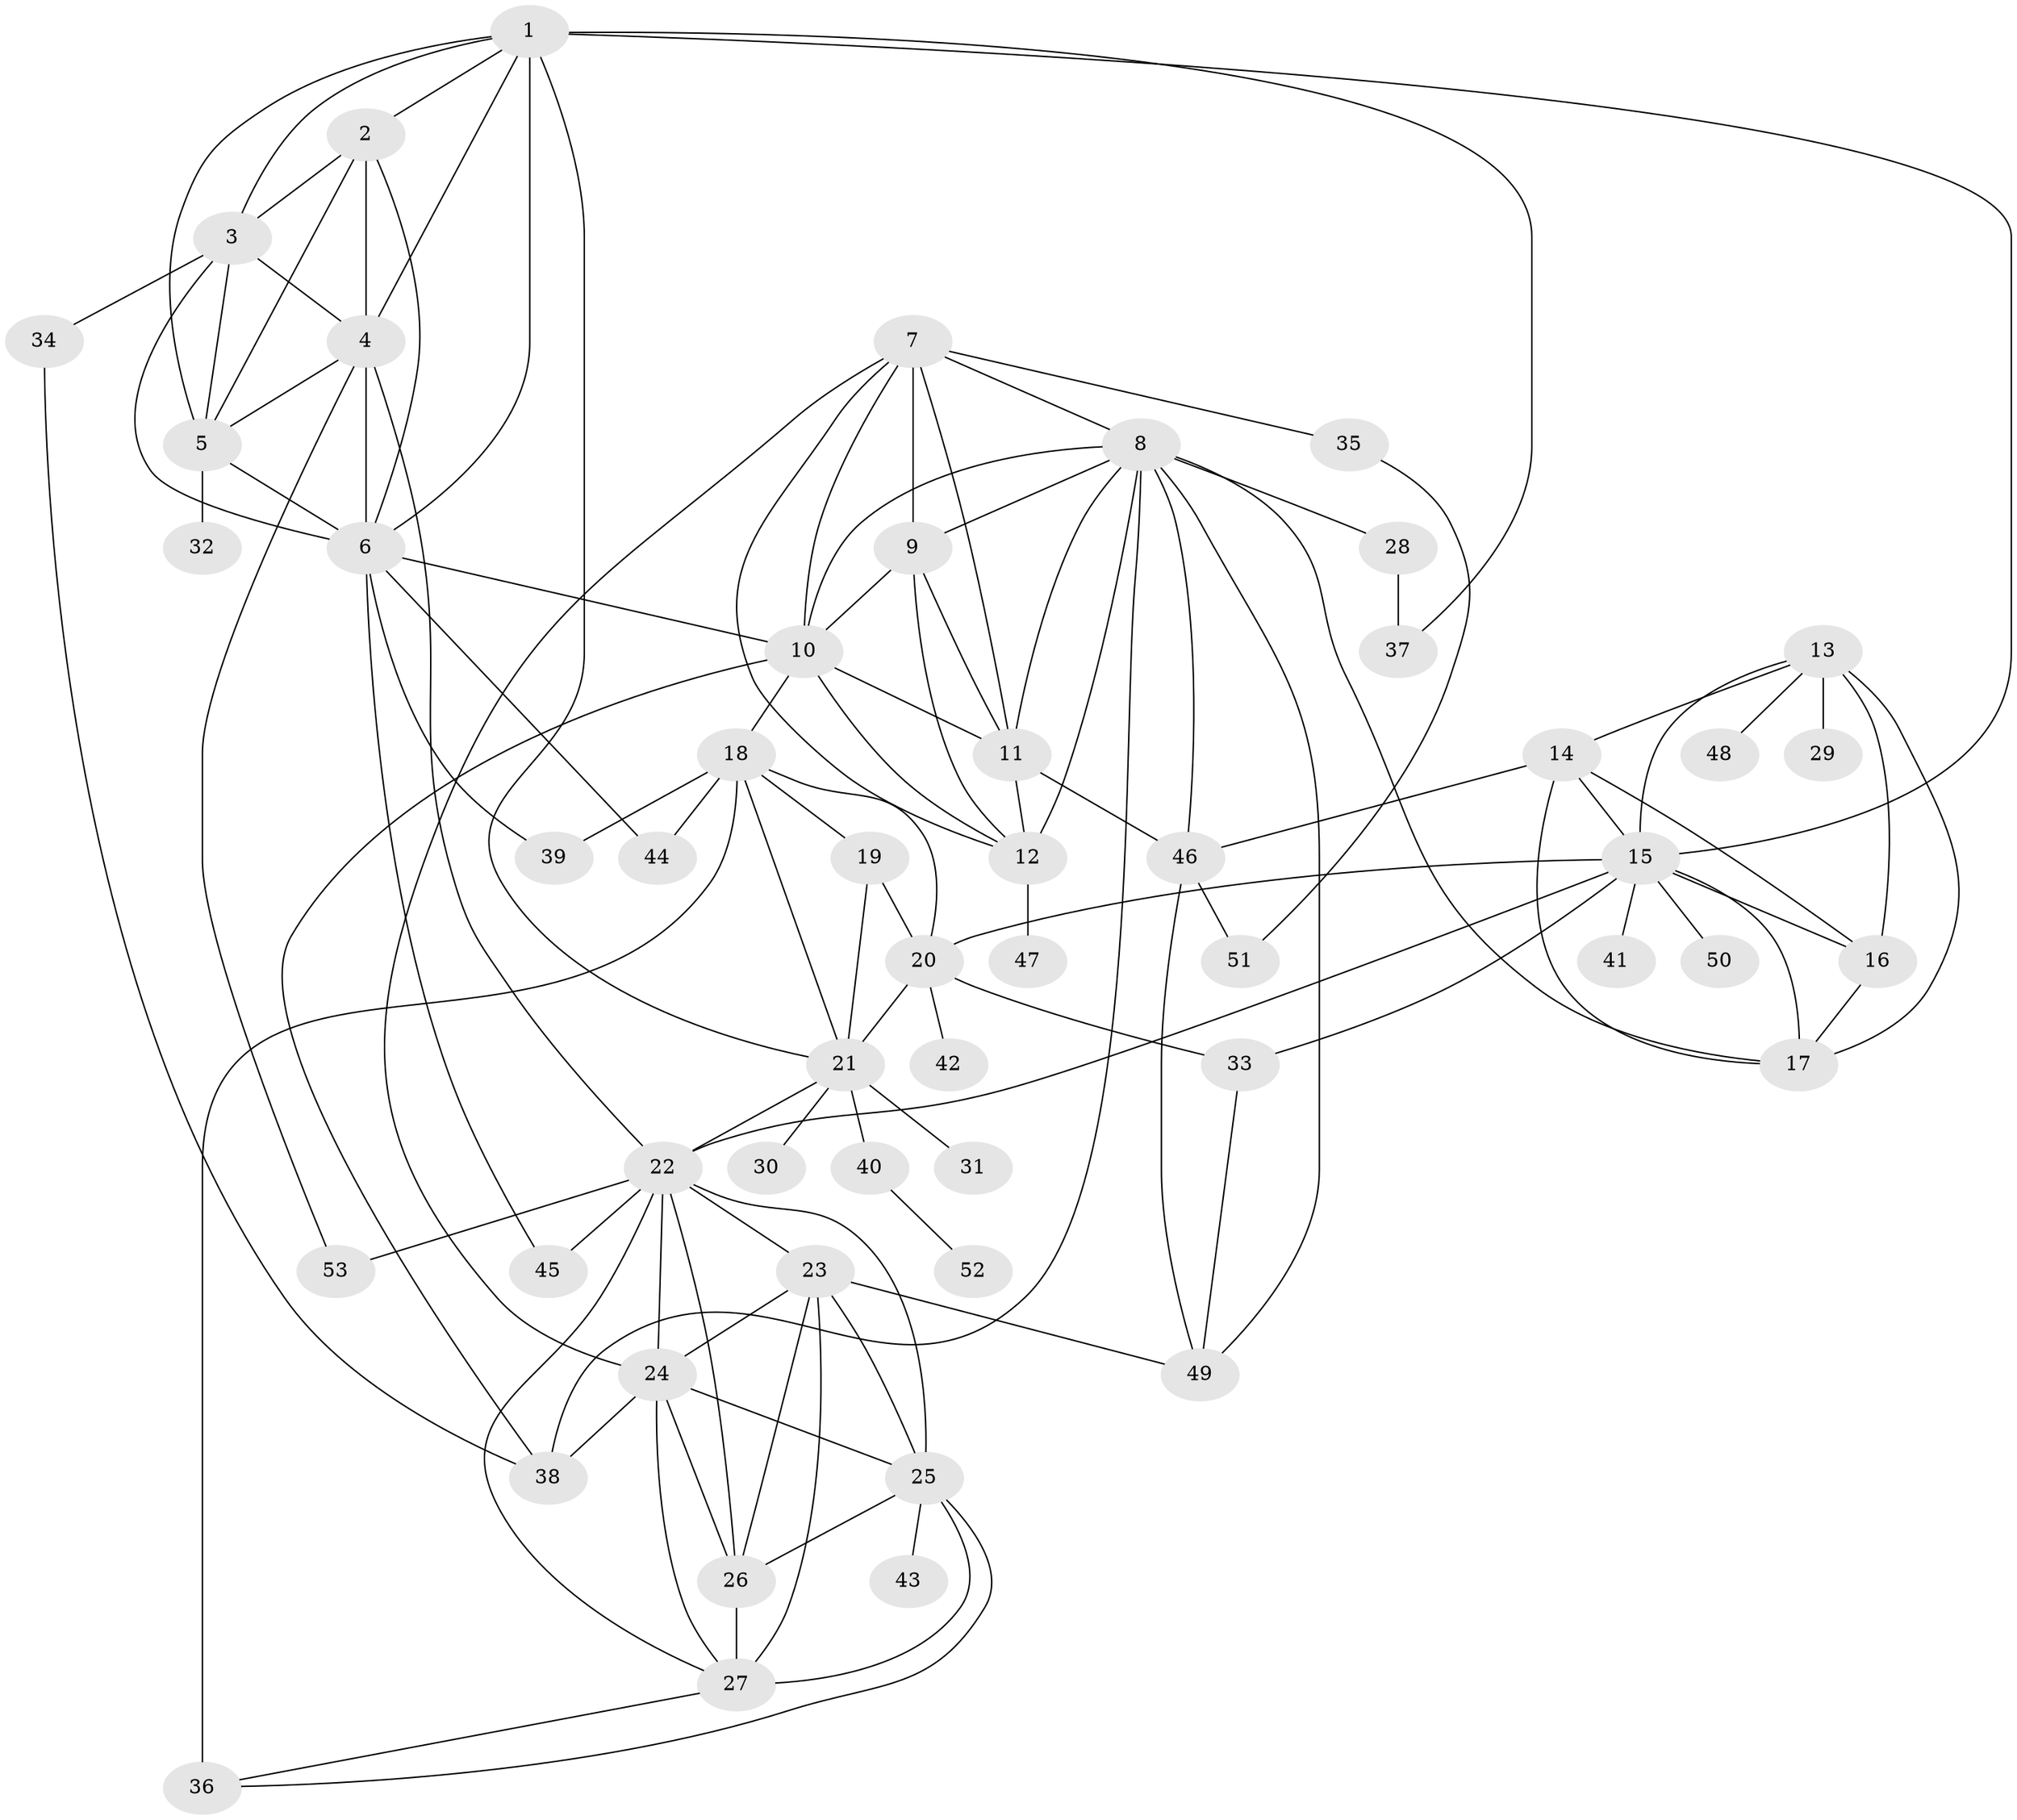 // original degree distribution, {10: 0.022727272727272728, 6: 0.045454545454545456, 8: 0.045454545454545456, 9: 0.015151515151515152, 11: 0.022727272727272728, 7: 0.03787878787878788, 15: 0.015151515151515152, 13: 0.015151515151515152, 5: 0.007575757575757576, 1: 0.5378787878787878, 3: 0.06060606060606061, 2: 0.15151515151515152, 4: 0.022727272727272728}
// Generated by graph-tools (version 1.1) at 2025/52/03/04/25 22:52:50]
// undirected, 53 vertices, 114 edges
graph export_dot {
  node [color=gray90,style=filled];
  1;
  2;
  3;
  4;
  5;
  6;
  7;
  8;
  9;
  10;
  11;
  12;
  13;
  14;
  15;
  16;
  17;
  18;
  19;
  20;
  21;
  22;
  23;
  24;
  25;
  26;
  27;
  28;
  29;
  30;
  31;
  32;
  33;
  34;
  35;
  36;
  37;
  38;
  39;
  40;
  41;
  42;
  43;
  44;
  45;
  46;
  47;
  48;
  49;
  50;
  51;
  52;
  53;
  1 -- 2 [weight=1.0];
  1 -- 3 [weight=1.0];
  1 -- 4 [weight=1.0];
  1 -- 5 [weight=1.0];
  1 -- 6 [weight=1.0];
  1 -- 15 [weight=1.0];
  1 -- 21 [weight=1.0];
  1 -- 37 [weight=2.0];
  2 -- 3 [weight=1.0];
  2 -- 4 [weight=1.0];
  2 -- 5 [weight=1.0];
  2 -- 6 [weight=1.0];
  3 -- 4 [weight=1.0];
  3 -- 5 [weight=1.0];
  3 -- 6 [weight=1.0];
  3 -- 34 [weight=2.0];
  4 -- 5 [weight=1.0];
  4 -- 6 [weight=1.0];
  4 -- 22 [weight=1.0];
  4 -- 53 [weight=2.0];
  5 -- 6 [weight=1.0];
  5 -- 32 [weight=1.0];
  6 -- 10 [weight=1.0];
  6 -- 39 [weight=1.0];
  6 -- 44 [weight=1.0];
  6 -- 45 [weight=1.0];
  7 -- 8 [weight=1.0];
  7 -- 9 [weight=1.0];
  7 -- 10 [weight=1.0];
  7 -- 11 [weight=1.0];
  7 -- 12 [weight=1.0];
  7 -- 24 [weight=1.0];
  7 -- 35 [weight=1.0];
  8 -- 9 [weight=1.0];
  8 -- 10 [weight=1.0];
  8 -- 11 [weight=1.0];
  8 -- 12 [weight=1.0];
  8 -- 17 [weight=1.0];
  8 -- 28 [weight=1.0];
  8 -- 38 [weight=1.0];
  8 -- 46 [weight=1.0];
  8 -- 49 [weight=1.0];
  9 -- 10 [weight=1.0];
  9 -- 11 [weight=1.0];
  9 -- 12 [weight=1.0];
  10 -- 11 [weight=1.0];
  10 -- 12 [weight=1.0];
  10 -- 18 [weight=1.0];
  10 -- 38 [weight=1.0];
  11 -- 12 [weight=1.0];
  11 -- 46 [weight=1.0];
  12 -- 47 [weight=1.0];
  13 -- 14 [weight=1.0];
  13 -- 15 [weight=2.0];
  13 -- 16 [weight=1.0];
  13 -- 17 [weight=1.0];
  13 -- 29 [weight=8.0];
  13 -- 48 [weight=1.0];
  14 -- 15 [weight=3.0];
  14 -- 16 [weight=1.0];
  14 -- 17 [weight=1.0];
  14 -- 46 [weight=1.0];
  15 -- 16 [weight=2.0];
  15 -- 17 [weight=2.0];
  15 -- 20 [weight=1.0];
  15 -- 22 [weight=1.0];
  15 -- 33 [weight=1.0];
  15 -- 41 [weight=1.0];
  15 -- 50 [weight=1.0];
  16 -- 17 [weight=1.0];
  18 -- 19 [weight=1.0];
  18 -- 20 [weight=3.0];
  18 -- 21 [weight=1.0];
  18 -- 36 [weight=6.0];
  18 -- 39 [weight=1.0];
  18 -- 44 [weight=1.0];
  19 -- 20 [weight=3.0];
  19 -- 21 [weight=1.0];
  20 -- 21 [weight=3.0];
  20 -- 33 [weight=1.0];
  20 -- 42 [weight=1.0];
  21 -- 22 [weight=1.0];
  21 -- 30 [weight=1.0];
  21 -- 31 [weight=1.0];
  21 -- 40 [weight=1.0];
  22 -- 23 [weight=1.0];
  22 -- 24 [weight=1.0];
  22 -- 25 [weight=1.0];
  22 -- 26 [weight=1.0];
  22 -- 27 [weight=1.0];
  22 -- 45 [weight=1.0];
  22 -- 53 [weight=1.0];
  23 -- 24 [weight=1.0];
  23 -- 25 [weight=1.0];
  23 -- 26 [weight=1.0];
  23 -- 27 [weight=1.0];
  23 -- 49 [weight=1.0];
  24 -- 25 [weight=1.0];
  24 -- 26 [weight=1.0];
  24 -- 27 [weight=1.0];
  24 -- 38 [weight=6.0];
  25 -- 26 [weight=1.0];
  25 -- 27 [weight=1.0];
  25 -- 36 [weight=1.0];
  25 -- 43 [weight=1.0];
  26 -- 27 [weight=3.0];
  27 -- 36 [weight=1.0];
  28 -- 37 [weight=1.0];
  33 -- 49 [weight=1.0];
  34 -- 38 [weight=1.0];
  35 -- 51 [weight=1.0];
  40 -- 52 [weight=1.0];
  46 -- 49 [weight=1.0];
  46 -- 51 [weight=1.0];
}
